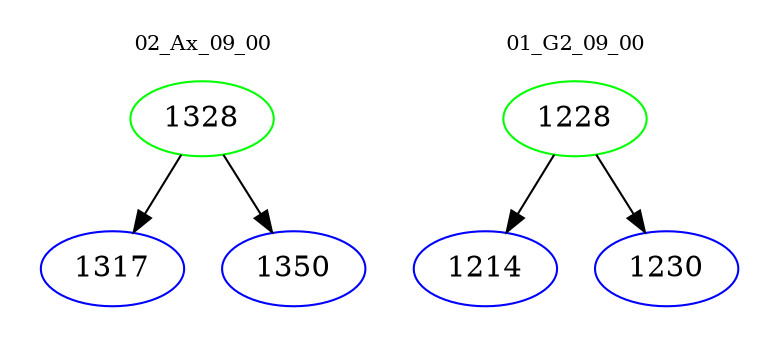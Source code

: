 digraph{
subgraph cluster_0 {
color = white
label = "02_Ax_09_00";
fontsize=10;
T0_1328 [label="1328", color="green"]
T0_1328 -> T0_1317 [color="black"]
T0_1317 [label="1317", color="blue"]
T0_1328 -> T0_1350 [color="black"]
T0_1350 [label="1350", color="blue"]
}
subgraph cluster_1 {
color = white
label = "01_G2_09_00";
fontsize=10;
T1_1228 [label="1228", color="green"]
T1_1228 -> T1_1214 [color="black"]
T1_1214 [label="1214", color="blue"]
T1_1228 -> T1_1230 [color="black"]
T1_1230 [label="1230", color="blue"]
}
}
